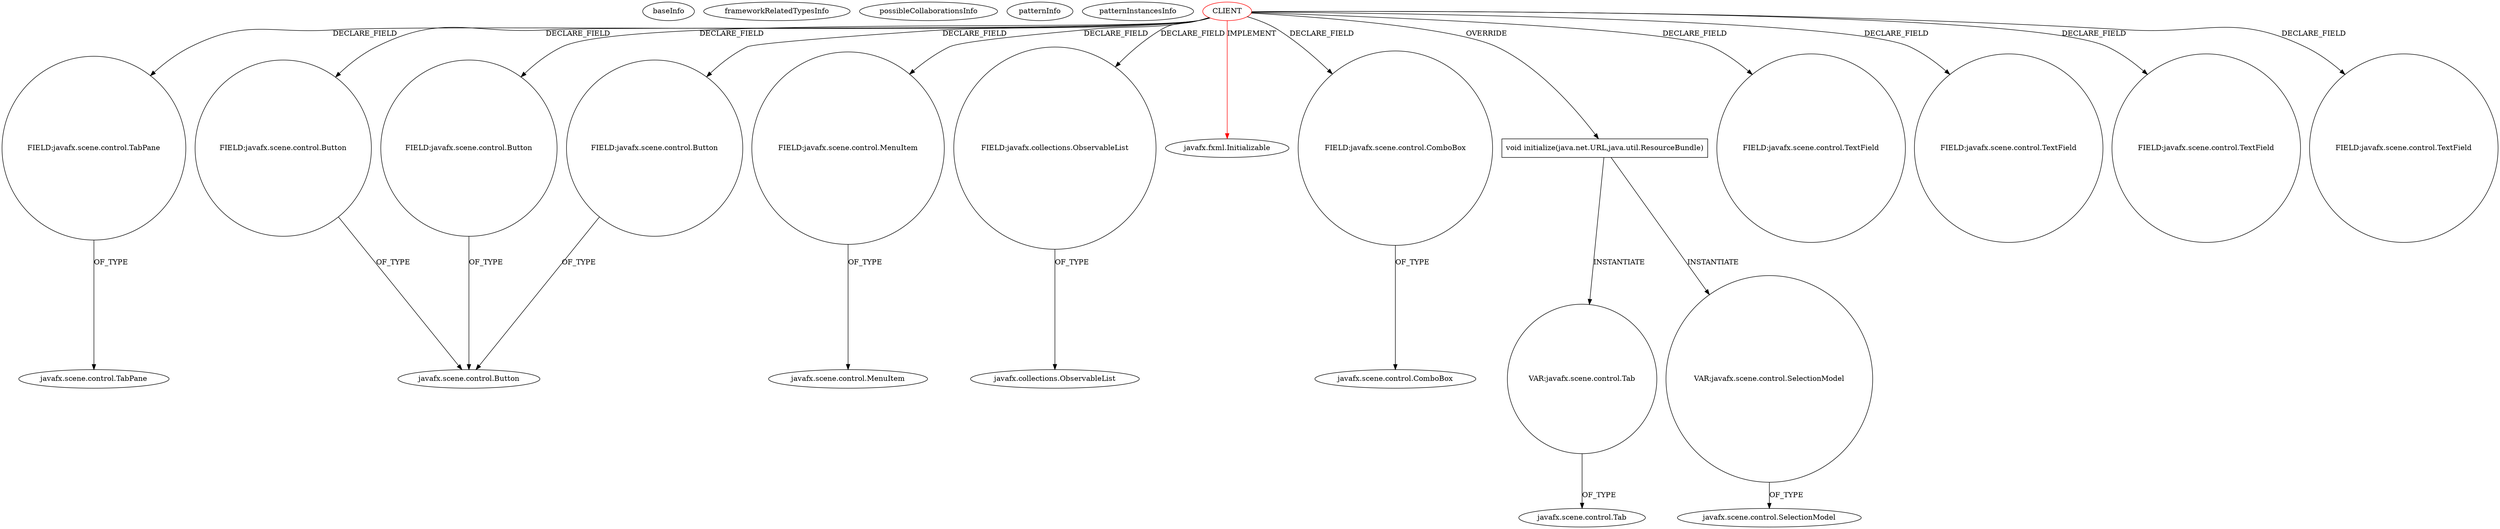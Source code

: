digraph {
baseInfo[graphId=2127,category="pattern",isAnonymous=false,possibleRelation=false]
frameworkRelatedTypesInfo[0="javafx.fxml.Initializable"]
possibleCollaborationsInfo[]
patternInfo[frequency=2.0,patternRootClient=0]
patternInstancesInfo[0="hock323-eventManager~/hock323-eventManager/EventManager-master/src/eventManager/controller/pokerTournament/TournamentController.java~TournamentController~3009",1="JoshuaHanrahan-DVDCollectionApp~/JoshuaHanrahan-DVDCollectionApp/DVDCollectionApp-master/src/dvdcollectionapp/view/DvdcollectionappfxmlController.java~DvdcollectionappfxmlController~728"]
4[label="FIELD:javafx.scene.control.TabPane",vertexType="FIELD_DECLARATION",isFrameworkType=false,shape=circle]
0[label="CLIENT",vertexType="ROOT_CLIENT_CLASS_DECLARATION",isFrameworkType=false,color=red]
50[label="FIELD:javafx.scene.control.Button",vertexType="FIELD_DECLARATION",isFrameworkType=false,shape=circle]
44[label="FIELD:javafx.scene.control.Button",vertexType="FIELD_DECLARATION",isFrameworkType=false,shape=circle]
18[label="FIELD:javafx.scene.control.MenuItem",vertexType="FIELD_DECLARATION",isFrameworkType=false,shape=circle]
8[label="FIELD:javafx.scene.control.Button",vertexType="FIELD_DECLARATION",isFrameworkType=false,shape=circle]
2[label="FIELD:javafx.collections.ObservableList",vertexType="FIELD_DECLARATION",isFrameworkType=false,shape=circle]
3[label="javafx.collections.ObservableList",vertexType="FRAMEWORK_INTERFACE_TYPE",isFrameworkType=false]
11[label="javafx.scene.control.MenuItem",vertexType="FRAMEWORK_CLASS_TYPE",isFrameworkType=false]
5[label="javafx.scene.control.TabPane",vertexType="FRAMEWORK_CLASS_TYPE",isFrameworkType=false]
1[label="javafx.fxml.Initializable",vertexType="FRAMEWORK_INTERFACE_TYPE",isFrameworkType=false]
24[label="FIELD:javafx.scene.control.ComboBox",vertexType="FIELD_DECLARATION",isFrameworkType=false,shape=circle]
66[label="void initialize(java.net.URL,java.util.ResourceBundle)",vertexType="OVERRIDING_METHOD_DECLARATION",isFrameworkType=false,shape=box]
113[label="VAR:javafx.scene.control.SelectionModel",vertexType="VARIABLE_EXPRESION",isFrameworkType=false,shape=circle]
100[label="javafx.scene.control.SelectionModel",vertexType="FRAMEWORK_CLASS_TYPE",isFrameworkType=false]
107[label="VAR:javafx.scene.control.Tab",vertexType="VARIABLE_EXPRESION",isFrameworkType=false,shape=circle]
13[label="javafx.scene.control.Tab",vertexType="FRAMEWORK_CLASS_TYPE",isFrameworkType=false]
9[label="javafx.scene.control.Button",vertexType="FRAMEWORK_CLASS_TYPE",isFrameworkType=false]
25[label="javafx.scene.control.ComboBox",vertexType="FRAMEWORK_CLASS_TYPE",isFrameworkType=false]
40[label="FIELD:javafx.scene.control.TextField",vertexType="FIELD_DECLARATION",isFrameworkType=false,shape=circle]
6[label="FIELD:javafx.scene.control.TextField",vertexType="FIELD_DECLARATION",isFrameworkType=false,shape=circle]
56[label="FIELD:javafx.scene.control.TextField",vertexType="FIELD_DECLARATION",isFrameworkType=false,shape=circle]
38[label="FIELD:javafx.scene.control.TextField",vertexType="FIELD_DECLARATION",isFrameworkType=false,shape=circle]
0->18[label="DECLARE_FIELD"]
0->24[label="DECLARE_FIELD"]
8->9[label="OF_TYPE"]
66->107[label="INSTANTIATE"]
4->5[label="OF_TYPE"]
0->66[label="OVERRIDE"]
0->40[label="DECLARE_FIELD"]
2->3[label="OF_TYPE"]
66->113[label="INSTANTIATE"]
0->44[label="DECLARE_FIELD"]
18->11[label="OF_TYPE"]
113->100[label="OF_TYPE"]
107->13[label="OF_TYPE"]
24->25[label="OF_TYPE"]
0->2[label="DECLARE_FIELD"]
0->6[label="DECLARE_FIELD"]
0->1[label="IMPLEMENT",color=red]
0->50[label="DECLARE_FIELD"]
0->8[label="DECLARE_FIELD"]
0->56[label="DECLARE_FIELD"]
50->9[label="OF_TYPE"]
0->4[label="DECLARE_FIELD"]
0->38[label="DECLARE_FIELD"]
44->9[label="OF_TYPE"]
}

